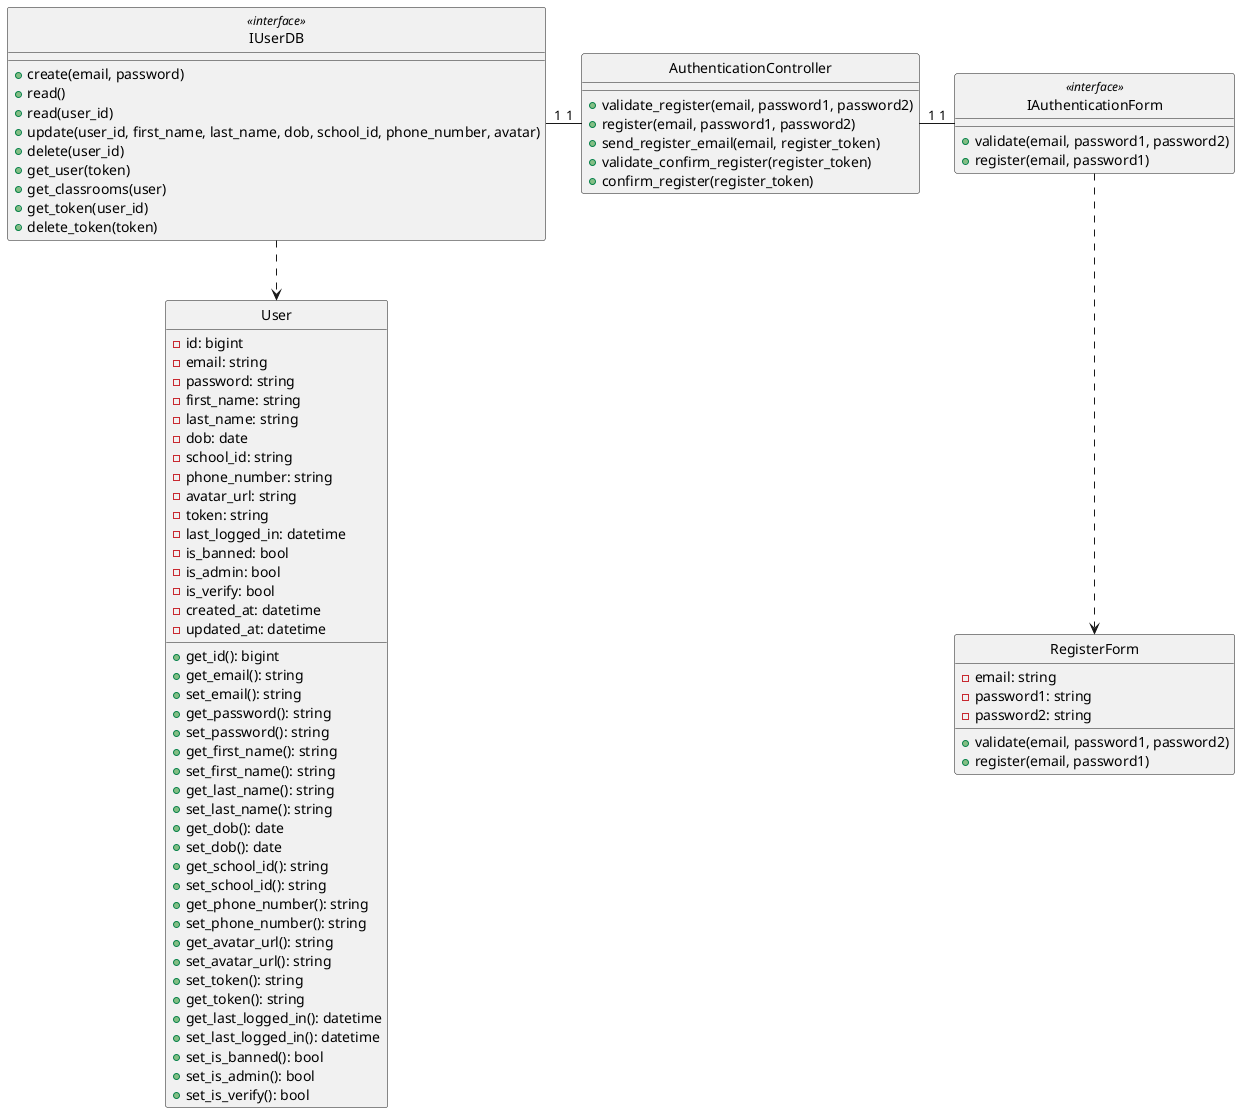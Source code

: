@startuml createClass

class User {
    - id: bigint
    - email: string
    - password: string
    - first_name: string
    - last_name: string
    - dob: date
    - school_id: string
    - phone_number: string
    - avatar_url: string
    - token: string
    - last_logged_in: datetime
    - is_banned: bool
    - is_admin: bool
    - is_verify: bool
    - created_at: datetime
    - updated_at: datetime

    + get_id(): bigint
    + get_email(): string
    + set_email(): string
    + get_password(): string
    + set_password(): string
    + get_first_name(): string
    + set_first_name(): string
    + get_last_name(): string
    + set_last_name(): string
    + get_dob(): date
    + set_dob(): date
    + get_school_id(): string
    + set_school_id(): string
    + get_phone_number(): string
    + set_phone_number(): string
    + get_avatar_url(): string
    + set_avatar_url(): string
    + set_token(): string
    + get_token(): string
    + get_last_logged_in(): datetime
    + set_last_logged_in(): datetime
    + set_is_banned(): bool
    + set_is_admin(): bool
    + set_is_verify(): bool
}

class IUserDB <<interface>> {
    + create(email, password)
    + read()
    + read(user_id)
    + update(user_id, first_name, last_name, dob, school_id, phone_number, avatar)
    + delete(user_id)
    + get_user(token)
    + get_classrooms(user)
    + get_token(user_id)
    + delete_token(token)
}

class RegisterForm {
    - email: string
    - password1: string
    - password2: string

    + validate(email, password1, password2)
    + register(email, password1)
}

class IAuthenticationForm <<interface>> {
    + validate(email, password1, password2)
    + register(email, password1)
}

class AuthenticationController {
    + validate_register(email, password1, password2)
    + register(email, password1, password2)
    + send_register_email(email, register_token)
    + validate_confirm_register(register_token)
    + confirm_register(register_token)
}

hide User circle
hide IUserDB <<interface>> circle
hide RegisterForm circle
hide IAuthenticationForm <<interface>> circle
hide AuthenticationController circle

IUserDB -down.> User
IAuthenticationForm .down.> RegisterForm
AuthenticationController "1"-left-"1" IUserDB
IAuthenticationForm "1"-left-"1" AuthenticationController

@enduml
